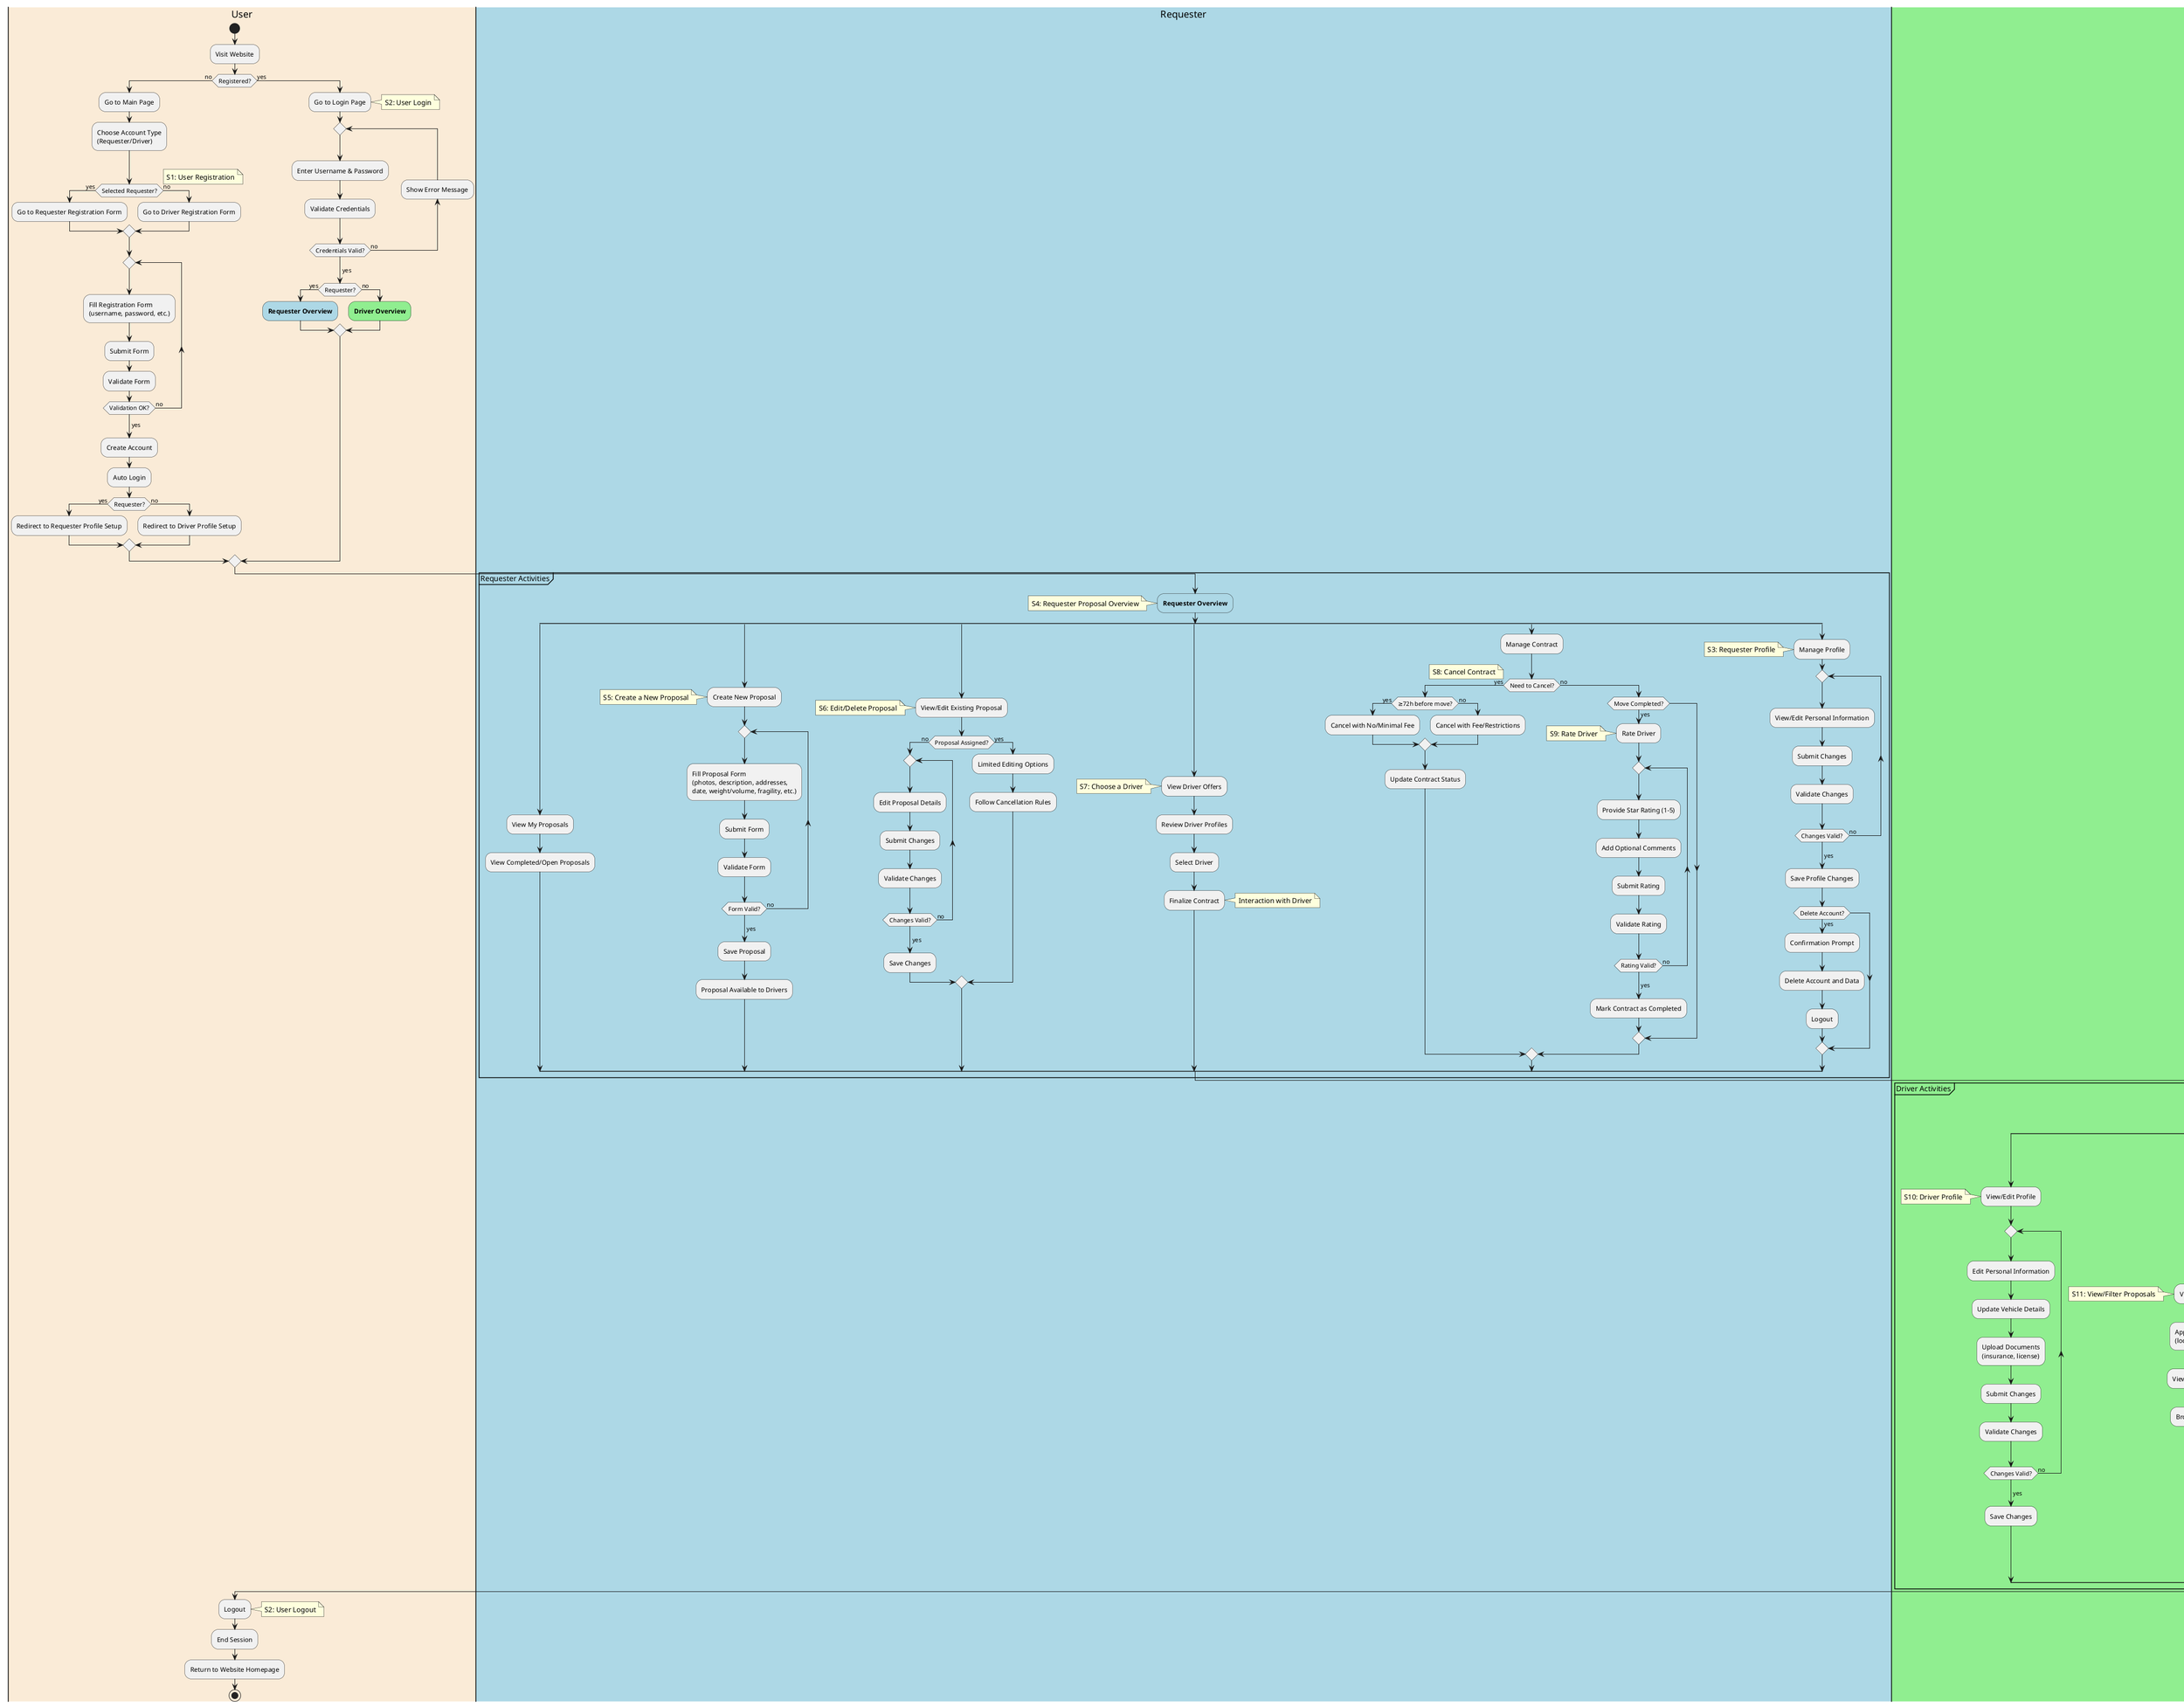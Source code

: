@startuml Moving Service Activity Diagram

|User|
start
:Visit Website;

|#AntiqueWhite|User|
if (Registered?) then (no)
  :Go to Main Page;
  :Choose Account Type 
  (Requester/Driver);
  
  if (Selected Requester?) then (yes)
    :Go to Requester Registration Form;
  else (no)
    :Go to Driver Registration Form;
  endif
  
  note right: S1: User Registration
  
  repeat
    :Fill Registration Form
    (username, password, etc.);
    :Submit Form;
    :Validate Form;
  repeat while (Validation OK?) is (no) 
  -> yes;
  
  :Create Account;
  :Auto Login;
  
  if (Requester?) then (yes)
    :Redirect to Requester Profile Setup;
  else (no)
    :Redirect to Driver Profile Setup;
  endif
  
else (yes)
  :Go to Login Page;
  note right: S2: User Login
  repeat
    :Enter Username & Password;
    :Validate Credentials;
    backward :Show Error Message;
  repeat while (Credentials Valid?) is (no)
  -> yes;
  
  if (Requester?) then (yes)
    #LightBlue:**Requester Overview**;
  else (no)
    #LightGreen:**Driver Overview**;
  endif
endif

partition "Requester Activities" {
  |#LightBlue|Requester|
  
  #LightBlue:**Requester Overview**;
  note left: S4: Requester Proposal Overview
  
  split
    :View My Proposals;
    :View Completed/Open Proposals;
  split again
    :Create New Proposal;
    note left: S5: Create a New Proposal
    repeat
      :Fill Proposal Form
      (photos, description, addresses,
      date, weight/volume, fragility, etc.);
      :Submit Form;
      :Validate Form;
    repeat while (Form Valid?) is (no)
    -> yes;
    :Save Proposal;
    :Proposal Available to Drivers;
  split again
    :View/Edit Existing Proposal;
    note left: S6: Edit/Delete Proposal
    if (Proposal Assigned?) then (no)
      repeat
        :Edit Proposal Details;
        :Submit Changes;
        :Validate Changes;
      repeat while (Changes Valid?) is (no)
      -> yes;
      :Save Changes;
    else (yes)
      :Limited Editing Options;
      :Follow Cancellation Rules;
    endif
  split again
    :View Driver Offers;
    note left: S7: Choose a Driver
    :Review Driver Profiles;
    :Select Driver;
    :Finalize Contract;
    note right: Interaction with Driver
  split again
    :Manage Contract;
    if (Need to Cancel?) then (yes)
      note left: S8: Cancel Contract
      if (≥72h before move?) then (yes)
        :Cancel with No/Minimal Fee;
      else (no)
        :Cancel with Fee/Restrictions;
      endif
      :Update Contract Status;
    else (no)
      if (Move Completed?) then (yes)
        :Rate Driver;
        note left: S9: Rate Driver
        repeat
          :Provide Star Rating (1-5);
          :Add Optional Comments;
          :Submit Rating;
          :Validate Rating;
        repeat while (Rating Valid?) is (no)
        -> yes;
        :Mark Contract as Completed;
      endif
    endif
  split again
    :Manage Profile;
    note left: S3: Requester Profile
    repeat
      :View/Edit Personal Information;
      :Submit Changes;
      :Validate Changes;
    repeat while (Changes Valid?) is (no)
    -> yes;
    :Save Profile Changes;
    if (Delete Account?) then (yes)
      :Confirmation Prompt;
      :Delete Account and Data;
      :Logout;
    endif
  end split
}

partition "Driver Activities" {
  |#LightGreen|Driver|
  
  #LightGreen:**Driver Overview**;
  
  split
    :View/Edit Profile;
    note left: S10: Driver Profile
    repeat
      :Edit Personal Information;
      :Update Vehicle Details;
      :Upload Documents
      (insurance, license);
      :Submit Changes;
      :Validate Changes;
    repeat while (Changes Valid?) is (no)
    -> yes;
    :Save Changes;
  split again
    :View Map with Proposals;
    note left: S11: View/Filter Proposals
    :Apply Filters
    (location, weight, price, etc.);
    :View Proposal Details on Map;
    -[#green]->
    :Browse Available Proposals;
    note right: Proposals created by requesters
  split again
    :Accept Proposal;
    note left: S12: Accept Proposal
    :Review Proposal Details;
    repeat
      :Fill Acceptance Form;
      :Submit Acceptance;
      :Validate Form;
    repeat while (Form Valid?) is (no)
    -> yes;
    :View Pending Offers;
    :Wait for Requester Approval;
    -[#green]->
    if (Requester Approved?) then (yes)
      :Contract Created;
      :View Contract Details;
      note right: Interaction with Requester
    else (no)
      :Continue Searching for Proposals;
    endif
  end split
}

|User|
:Logout;
note right: S2: User Logout
:End Session;
:Return to Website Homepage;

stop

@enduml